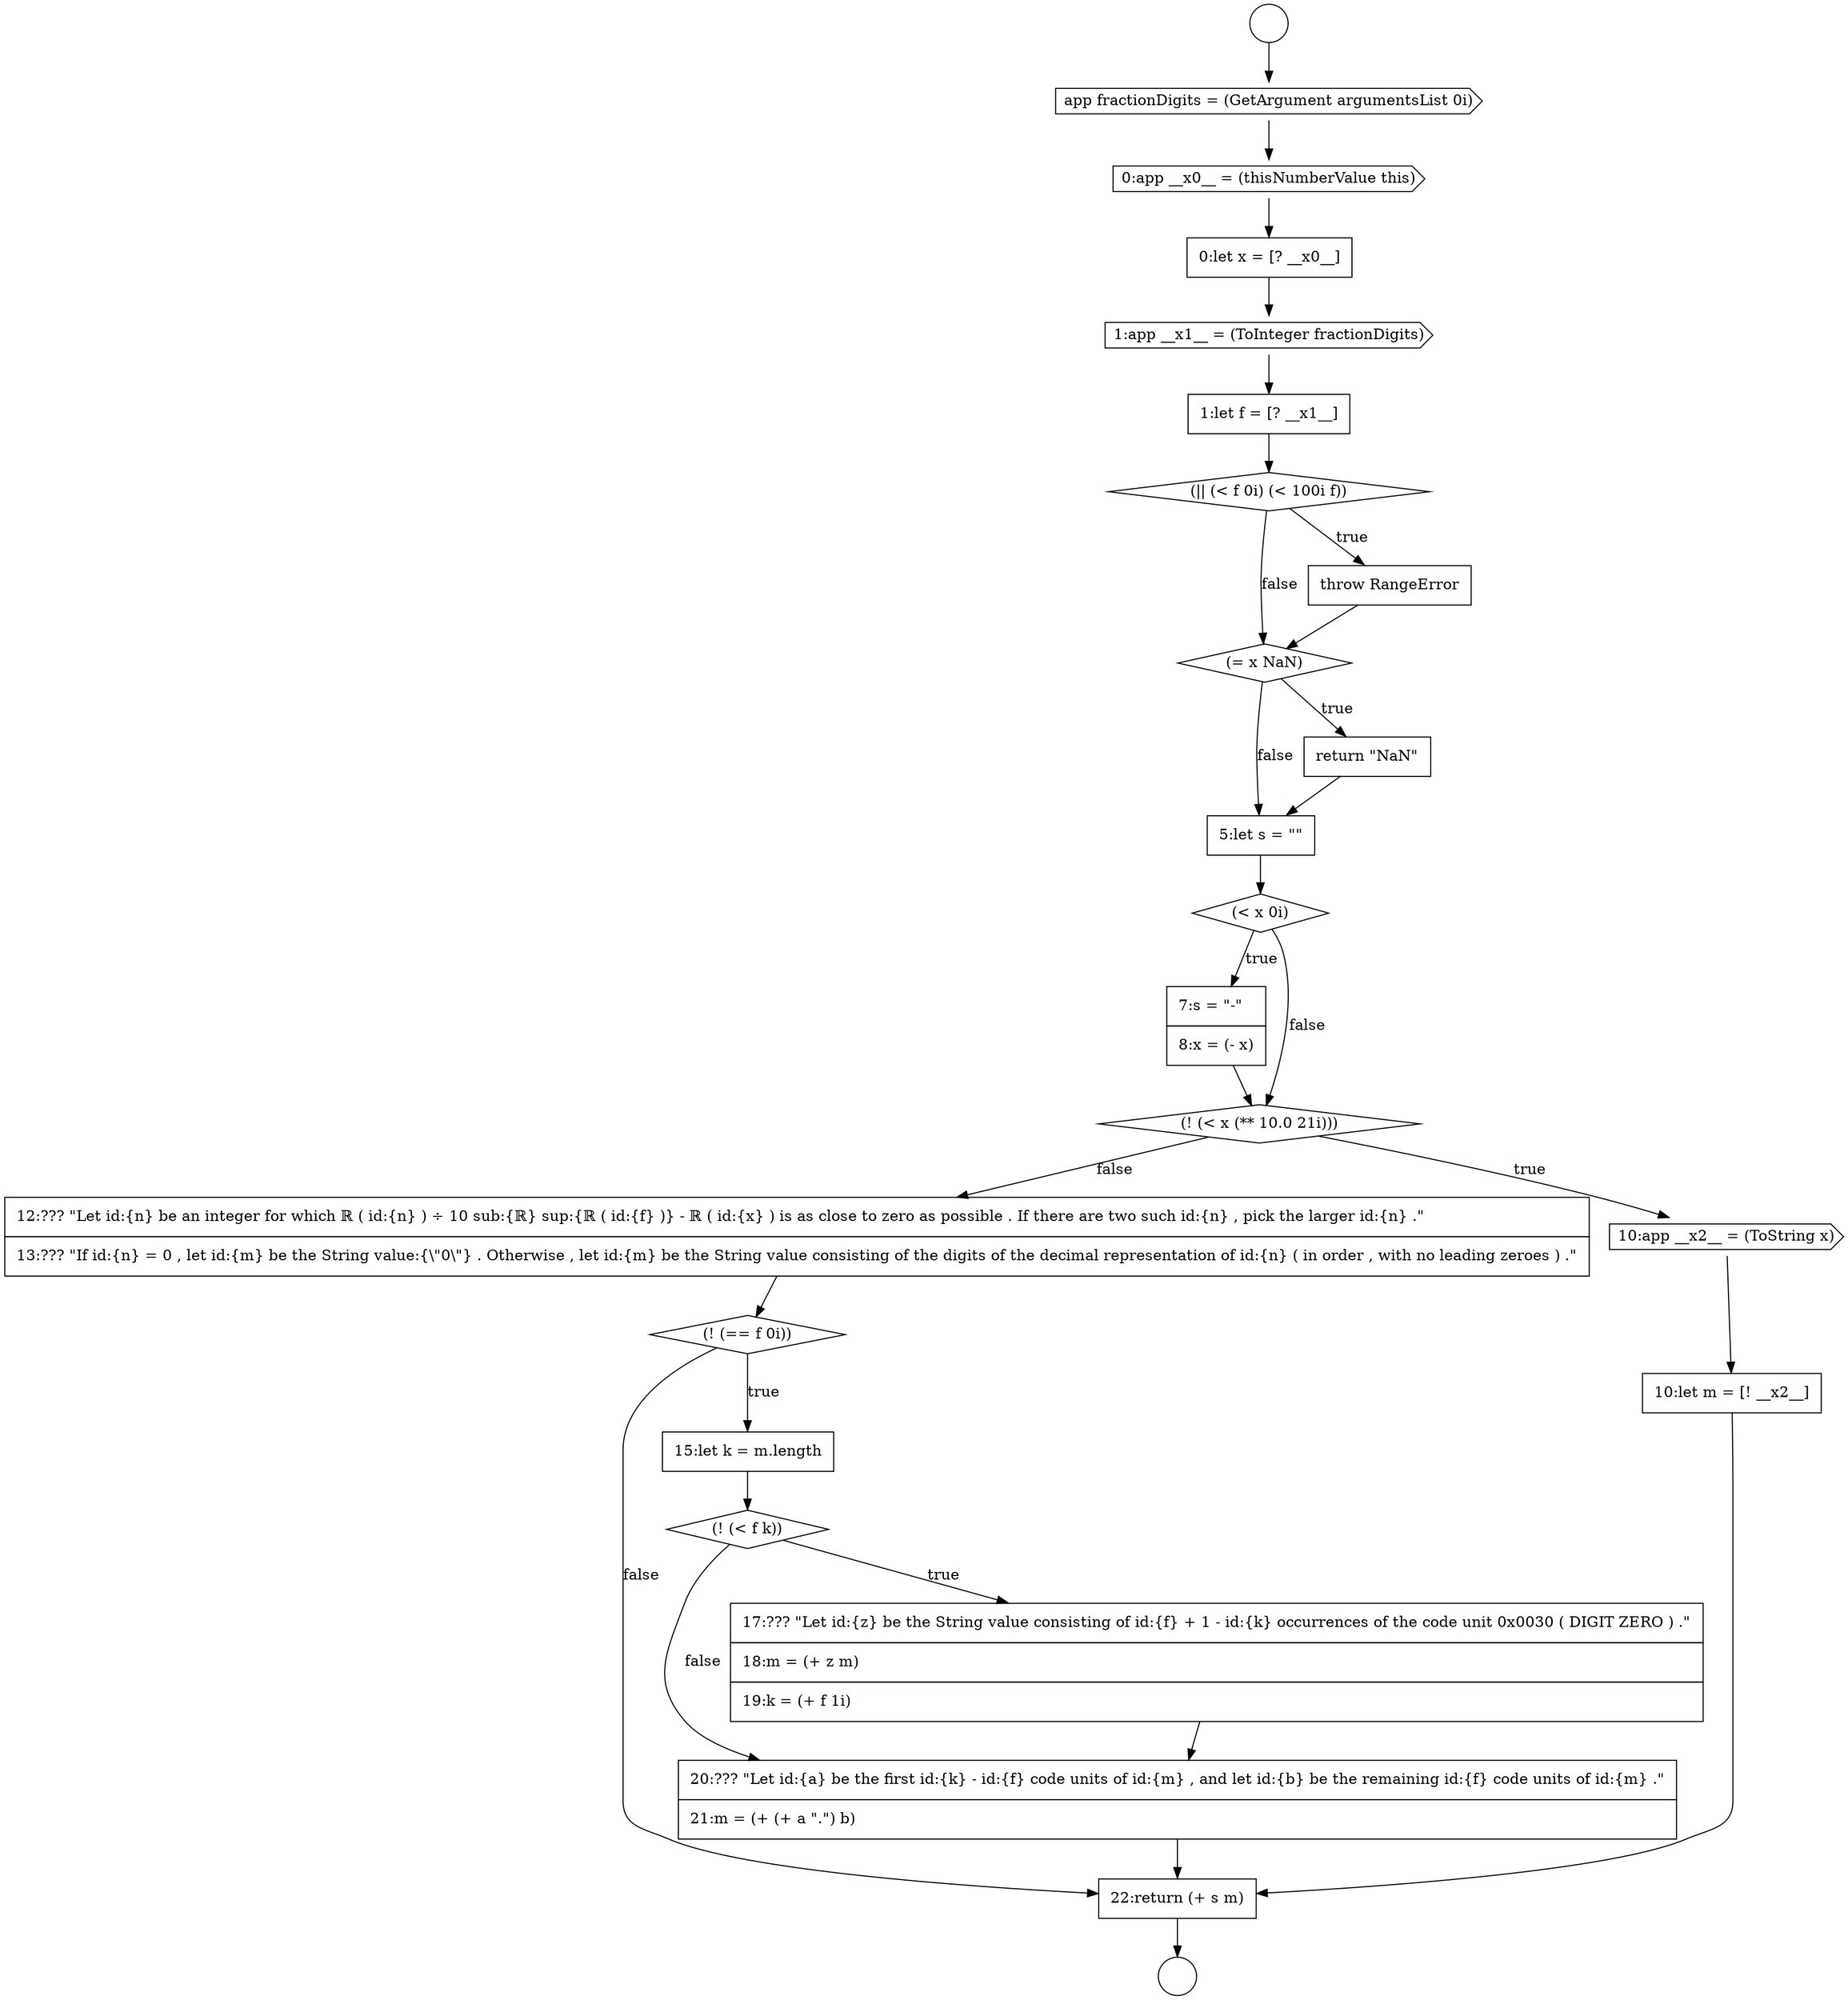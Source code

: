 digraph {
  node12949 [shape=cds, label=<<font color="black">1:app __x1__ = (ToInteger fractionDigits)</font>> color="black" fillcolor="white" style=filled]
  node12960 [shape=none, margin=0, label=<<font color="black">
    <table border="0" cellborder="1" cellspacing="0" cellpadding="10">
      <tr><td align="left">10:let m = [! __x2__]</td></tr>
    </table>
  </font>> color="black" fillcolor="white" style=filled]
  node12956 [shape=diamond, label=<<font color="black">(&lt; x 0i)</font>> color="black" fillcolor="white" style=filled]
  node12961 [shape=none, margin=0, label=<<font color="black">
    <table border="0" cellborder="1" cellspacing="0" cellpadding="10">
      <tr><td align="left">12:??? &quot;Let id:{n} be an integer for which ℝ ( id:{n} ) &divide; 10 sub:{ℝ} sup:{ℝ ( id:{f} )} - ℝ ( id:{x} ) is as close to zero as possible . If there are two such id:{n} , pick the larger id:{n} .&quot;</td></tr>
      <tr><td align="left">13:??? &quot;If id:{n} = 0 , let id:{m} be the String value:{\&quot;0\&quot;} . Otherwise , let id:{m} be the String value consisting of the digits of the decimal representation of id:{n} ( in order , with no leading zeroes ) .&quot;</td></tr>
    </table>
  </font>> color="black" fillcolor="white" style=filled]
  node12966 [shape=none, margin=0, label=<<font color="black">
    <table border="0" cellborder="1" cellspacing="0" cellpadding="10">
      <tr><td align="left">20:??? &quot;Let id:{a} be the first id:{k} - id:{f} code units of id:{m} , and let id:{b} be the remaining id:{f} code units of id:{m} .&quot;</td></tr>
      <tr><td align="left">21:m = (+ (+ a &quot;.&quot;) b)</td></tr>
    </table>
  </font>> color="black" fillcolor="white" style=filled]
  node12967 [shape=none, margin=0, label=<<font color="black">
    <table border="0" cellborder="1" cellspacing="0" cellpadding="10">
      <tr><td align="left">22:return (+ s m)</td></tr>
    </table>
  </font>> color="black" fillcolor="white" style=filled]
  node12953 [shape=diamond, label=<<font color="black">(= x NaN)</font>> color="black" fillcolor="white" style=filled]
  node12952 [shape=none, margin=0, label=<<font color="black">
    <table border="0" cellborder="1" cellspacing="0" cellpadding="10">
      <tr><td align="left">throw RangeError</td></tr>
    </table>
  </font>> color="black" fillcolor="white" style=filled]
  node12957 [shape=none, margin=0, label=<<font color="black">
    <table border="0" cellborder="1" cellspacing="0" cellpadding="10">
      <tr><td align="left">7:s = &quot;-&quot;</td></tr>
      <tr><td align="left">8:x = (- x)</td></tr>
    </table>
  </font>> color="black" fillcolor="white" style=filled]
  node12944 [shape=circle label=" " color="black" fillcolor="white" style=filled]
  node12948 [shape=none, margin=0, label=<<font color="black">
    <table border="0" cellborder="1" cellspacing="0" cellpadding="10">
      <tr><td align="left">0:let x = [? __x0__]</td></tr>
    </table>
  </font>> color="black" fillcolor="white" style=filled]
  node12965 [shape=none, margin=0, label=<<font color="black">
    <table border="0" cellborder="1" cellspacing="0" cellpadding="10">
      <tr><td align="left">17:??? &quot;Let id:{z} be the String value consisting of id:{f} + 1 - id:{k} occurrences of the code unit 0x0030 ( DIGIT ZERO ) .&quot;</td></tr>
      <tr><td align="left">18:m = (+ z m)</td></tr>
      <tr><td align="left">19:k = (+ f 1i)</td></tr>
    </table>
  </font>> color="black" fillcolor="white" style=filled]
  node12959 [shape=cds, label=<<font color="black">10:app __x2__ = (ToString x)</font>> color="black" fillcolor="white" style=filled]
  node12950 [shape=none, margin=0, label=<<font color="black">
    <table border="0" cellborder="1" cellspacing="0" cellpadding="10">
      <tr><td align="left">1:let f = [? __x1__]</td></tr>
    </table>
  </font>> color="black" fillcolor="white" style=filled]
  node12945 [shape=circle label=" " color="black" fillcolor="white" style=filled]
  node12955 [shape=none, margin=0, label=<<font color="black">
    <table border="0" cellborder="1" cellspacing="0" cellpadding="10">
      <tr><td align="left">5:let s = &quot;&quot;</td></tr>
    </table>
  </font>> color="black" fillcolor="white" style=filled]
  node12946 [shape=cds, label=<<font color="black">app fractionDigits = (GetArgument argumentsList 0i)</font>> color="black" fillcolor="white" style=filled]
  node12962 [shape=diamond, label=<<font color="black">(! (== f 0i))</font>> color="black" fillcolor="white" style=filled]
  node12951 [shape=diamond, label=<<font color="black">(|| (&lt; f 0i) (&lt; 100i f))</font>> color="black" fillcolor="white" style=filled]
  node12958 [shape=diamond, label=<<font color="black">(! (&lt; x (** 10.0 21i)))</font>> color="black" fillcolor="white" style=filled]
  node12964 [shape=diamond, label=<<font color="black">(! (&lt; f k))</font>> color="black" fillcolor="white" style=filled]
  node12947 [shape=cds, label=<<font color="black">0:app __x0__ = (thisNumberValue this)</font>> color="black" fillcolor="white" style=filled]
  node12963 [shape=none, margin=0, label=<<font color="black">
    <table border="0" cellborder="1" cellspacing="0" cellpadding="10">
      <tr><td align="left">15:let k = m.length</td></tr>
    </table>
  </font>> color="black" fillcolor="white" style=filled]
  node12954 [shape=none, margin=0, label=<<font color="black">
    <table border="0" cellborder="1" cellspacing="0" cellpadding="10">
      <tr><td align="left">return &quot;NaN&quot;</td></tr>
    </table>
  </font>> color="black" fillcolor="white" style=filled]
  node12952 -> node12953 [ color="black"]
  node12956 -> node12957 [label=<<font color="black">true</font>> color="black"]
  node12956 -> node12958 [label=<<font color="black">false</font>> color="black"]
  node12950 -> node12951 [ color="black"]
  node12957 -> node12958 [ color="black"]
  node12944 -> node12946 [ color="black"]
  node12966 -> node12967 [ color="black"]
  node12949 -> node12950 [ color="black"]
  node12961 -> node12962 [ color="black"]
  node12955 -> node12956 [ color="black"]
  node12948 -> node12949 [ color="black"]
  node12963 -> node12964 [ color="black"]
  node12959 -> node12960 [ color="black"]
  node12947 -> node12948 [ color="black"]
  node12953 -> node12954 [label=<<font color="black">true</font>> color="black"]
  node12953 -> node12955 [label=<<font color="black">false</font>> color="black"]
  node12962 -> node12963 [label=<<font color="black">true</font>> color="black"]
  node12962 -> node12967 [label=<<font color="black">false</font>> color="black"]
  node12946 -> node12947 [ color="black"]
  node12967 -> node12945 [ color="black"]
  node12958 -> node12959 [label=<<font color="black">true</font>> color="black"]
  node12958 -> node12961 [label=<<font color="black">false</font>> color="black"]
  node12965 -> node12966 [ color="black"]
  node12954 -> node12955 [ color="black"]
  node12964 -> node12965 [label=<<font color="black">true</font>> color="black"]
  node12964 -> node12966 [label=<<font color="black">false</font>> color="black"]
  node12951 -> node12952 [label=<<font color="black">true</font>> color="black"]
  node12951 -> node12953 [label=<<font color="black">false</font>> color="black"]
  node12960 -> node12967 [ color="black"]
}
